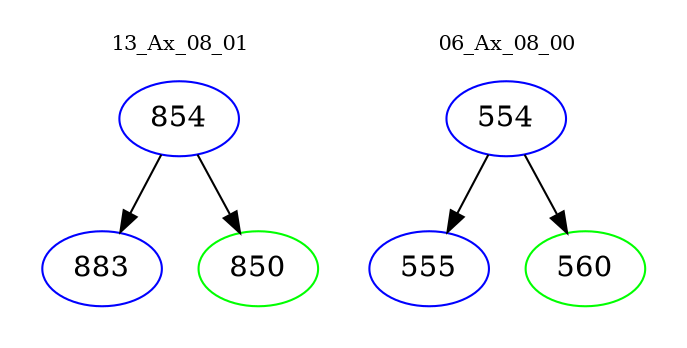 digraph{
subgraph cluster_0 {
color = white
label = "13_Ax_08_01";
fontsize=10;
T0_854 [label="854", color="blue"]
T0_854 -> T0_883 [color="black"]
T0_883 [label="883", color="blue"]
T0_854 -> T0_850 [color="black"]
T0_850 [label="850", color="green"]
}
subgraph cluster_1 {
color = white
label = "06_Ax_08_00";
fontsize=10;
T1_554 [label="554", color="blue"]
T1_554 -> T1_555 [color="black"]
T1_555 [label="555", color="blue"]
T1_554 -> T1_560 [color="black"]
T1_560 [label="560", color="green"]
}
}
